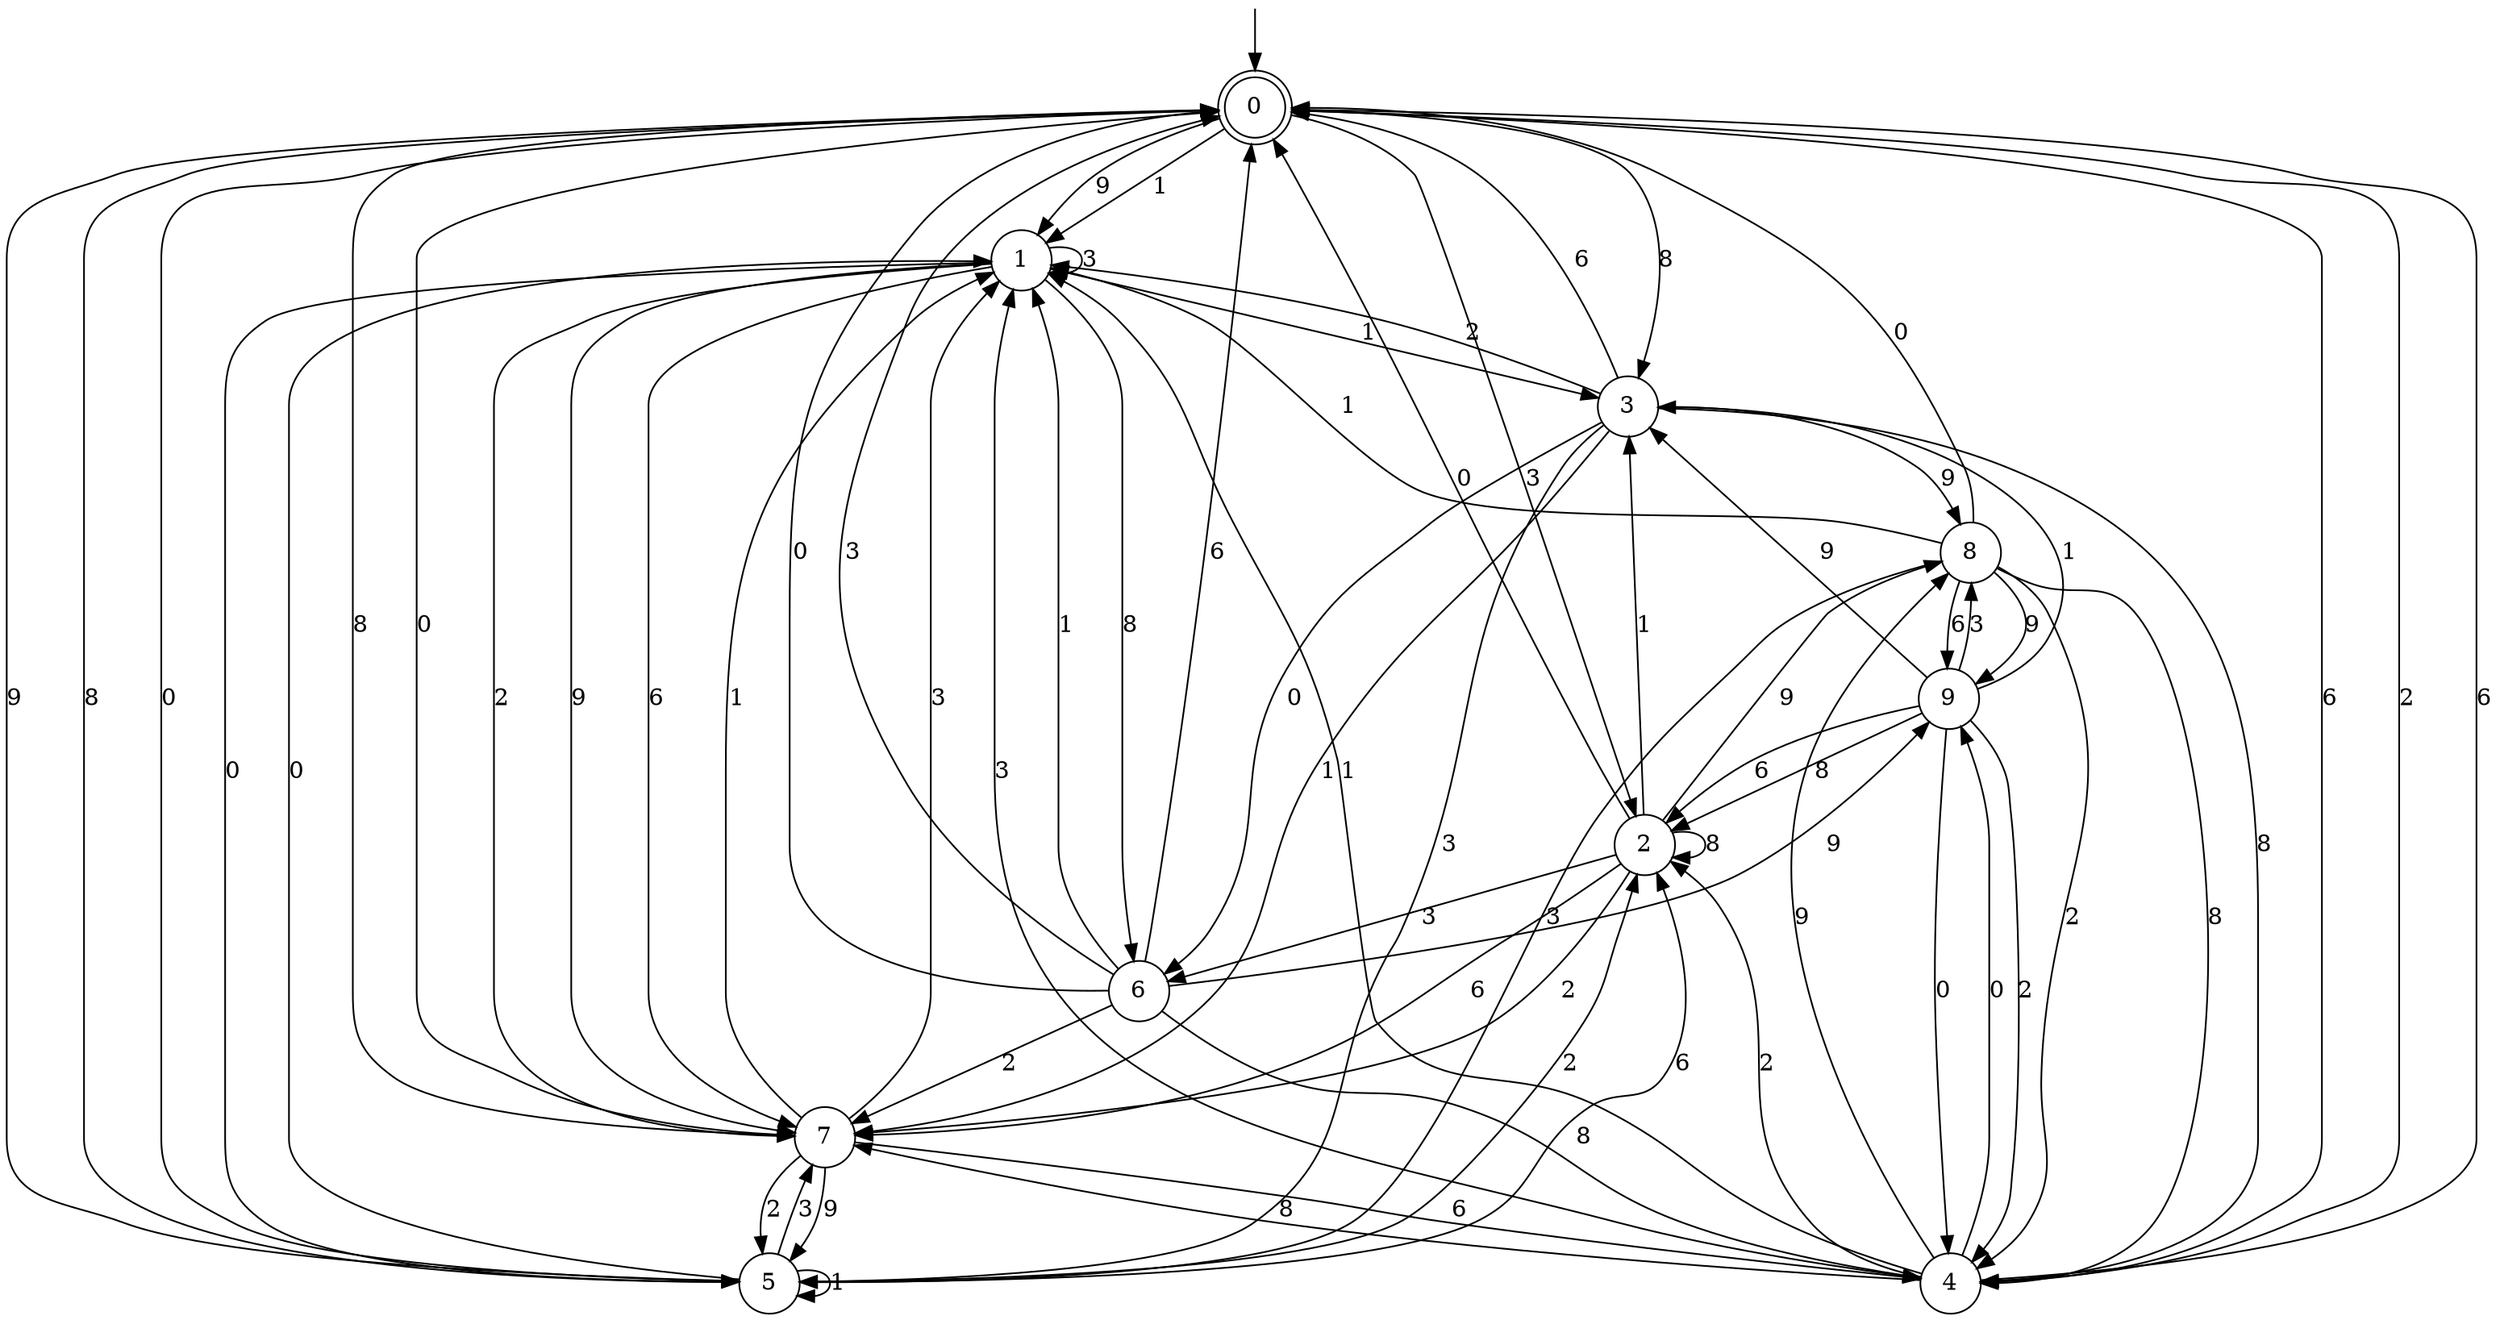 digraph g {

	s0 [shape="doublecircle" label="0"];
	s1 [shape="circle" label="1"];
	s2 [shape="circle" label="2"];
	s3 [shape="circle" label="3"];
	s4 [shape="circle" label="4"];
	s5 [shape="circle" label="5"];
	s6 [shape="circle" label="6"];
	s7 [shape="circle" label="7"];
	s8 [shape="circle" label="8"];
	s9 [shape="circle" label="9"];
	s0 -> s1 [label="1"];
	s0 -> s2 [label="3"];
	s0 -> s3 [label="8"];
	s0 -> s1 [label="9"];
	s0 -> s4 [label="6"];
	s0 -> s5 [label="0"];
	s0 -> s4 [label="2"];
	s1 -> s3 [label="1"];
	s1 -> s1 [label="3"];
	s1 -> s6 [label="8"];
	s1 -> s7 [label="9"];
	s1 -> s7 [label="6"];
	s1 -> s5 [label="0"];
	s1 -> s7 [label="2"];
	s2 -> s3 [label="1"];
	s2 -> s6 [label="3"];
	s2 -> s2 [label="8"];
	s2 -> s8 [label="9"];
	s2 -> s7 [label="6"];
	s2 -> s0 [label="0"];
	s2 -> s7 [label="2"];
	s3 -> s7 [label="1"];
	s3 -> s5 [label="3"];
	s3 -> s4 [label="8"];
	s3 -> s8 [label="9"];
	s3 -> s0 [label="6"];
	s3 -> s6 [label="0"];
	s3 -> s1 [label="2"];
	s4 -> s1 [label="1"];
	s4 -> s1 [label="3"];
	s4 -> s7 [label="8"];
	s4 -> s8 [label="9"];
	s4 -> s0 [label="6"];
	s4 -> s9 [label="0"];
	s4 -> s2 [label="2"];
	s5 -> s5 [label="1"];
	s5 -> s7 [label="3"];
	s5 -> s0 [label="8"];
	s5 -> s0 [label="9"];
	s5 -> s2 [label="6"];
	s5 -> s1 [label="0"];
	s5 -> s2 [label="2"];
	s6 -> s1 [label="1"];
	s6 -> s0 [label="3"];
	s6 -> s4 [label="8"];
	s6 -> s9 [label="9"];
	s6 -> s0 [label="6"];
	s6 -> s0 [label="0"];
	s6 -> s7 [label="2"];
	s7 -> s1 [label="1"];
	s7 -> s1 [label="3"];
	s7 -> s0 [label="8"];
	s7 -> s5 [label="9"];
	s7 -> s4 [label="6"];
	s7 -> s0 [label="0"];
	s7 -> s5 [label="2"];
	s8 -> s1 [label="1"];
	s8 -> s5 [label="3"];
	s8 -> s4 [label="8"];
	s8 -> s9 [label="9"];
	s8 -> s9 [label="6"];
	s8 -> s0 [label="0"];
	s8 -> s4 [label="2"];
	s9 -> s3 [label="1"];
	s9 -> s8 [label="3"];
	s9 -> s2 [label="8"];
	s9 -> s3 [label="9"];
	s9 -> s2 [label="6"];
	s9 -> s4 [label="0"];
	s9 -> s4 [label="2"];

__start0 [label="" shape="none" width="0" height="0"];
__start0 -> s0;

}
